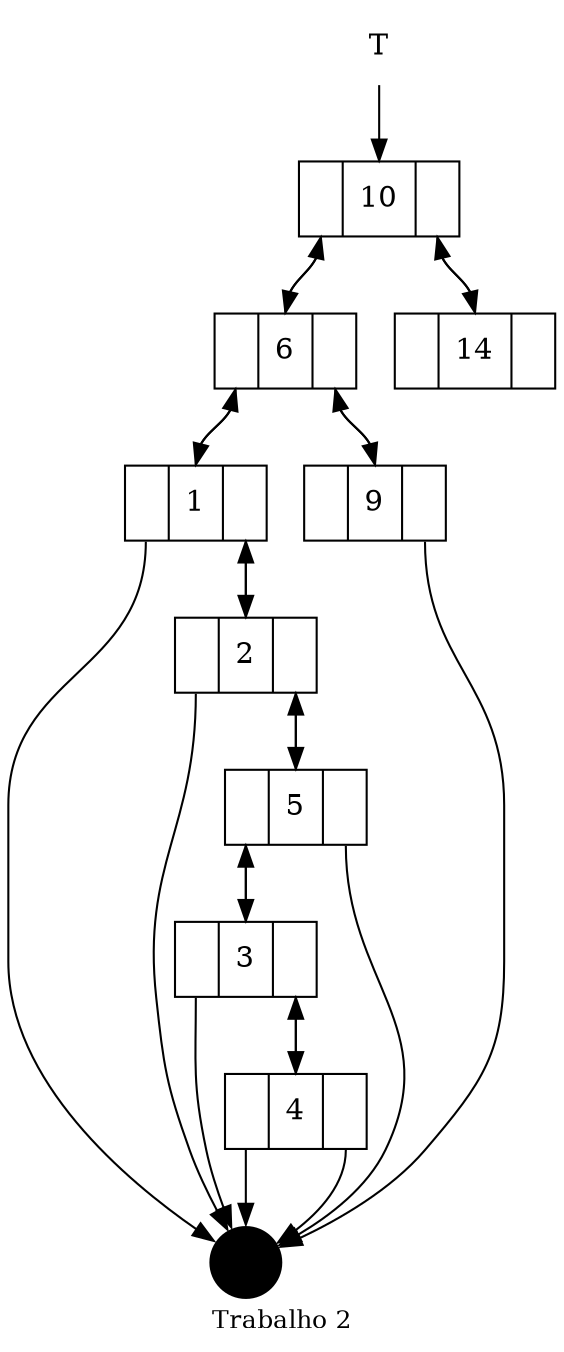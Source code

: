 digraph rbtree{
	graph[fontname="Times-Roman", fontcolor=black, fontsize=12, label="Trabalho 2"];
	node[shape=record, fontcolor=black, color=black, style=filled, width=.50];

	T[label="T", fontcolor=black, color=white];
	NULL[label="", color=white, fillcolor=black, shape=circle];
	134533984[label="<f0> | <f1> 4 | <f2> ", fillcolor=white];
	134532304[label="<f0> | <f1> 3 | <f2> ", fillcolor=white];
	134531632[label="<f0> | <f1> 5 | <f2> ", fillcolor=white];
	134531296[label="<f0> | <f1> 2 | <f2> ", fillcolor=white];
	134530624[label="<f0> | <f1> 1 | <f2> ", fillcolor=white];
	134530288[label="<f0> | <f1> 9 | <f2> ", fillcolor=white];
	134529952[label="<f0> | <f1> 6 | <f2> ", fillcolor=white];
	134529280[label="<f0> | <f1> 14 | <f2> ", fillcolor=white];
	134528944[label="<f0> | <f1> 10 | <f2> ", fillcolor=white];
	T->134528944:f1

	134532304:f2->134533984:f1
	134533984:f1->134532304:f2
	134533984:f0->NULL
	134533984:f2->NULL
	134531632:f0->134532304:f1
	134532304:f1->134531632:f0
	134532304:f0->NULL
	134531296:f2->134531632:f1
	134531632:f1->134531296:f2
	134531632:f2->NULL
	134530624:f2->134531296:f1
	134531296:f1->134530624:f2
	134531296:f0->NULL
	134529952:f0->134530624:f1
	134530624:f1->134529952:f0
	134530624:f0->NULL
	134529952:f2->134530288:f1
	134530288:f1->134529952:f2
	134530288:f2->NULL
	134528944:f0->134529952:f1
	134529952:f1->134528944:f0
	134528944:f2->134529280:f1
	134529280:f1->134528944:f2
}
